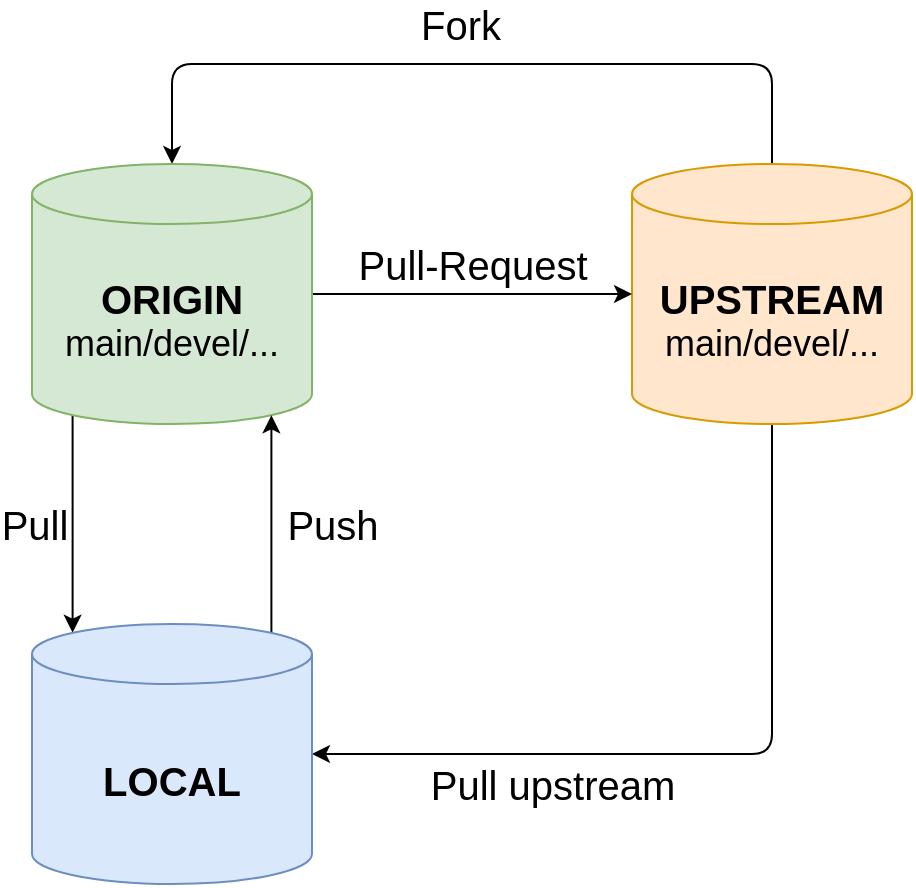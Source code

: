 <mxfile version="20.8.0" type="github">
  <diagram id="xfaApCj7F8kk9ZBanUBG" name="Page-1">
    <mxGraphModel dx="1362" dy="806" grid="1" gridSize="10" guides="1" tooltips="1" connect="1" arrows="1" fold="1" page="1" pageScale="1" pageWidth="827" pageHeight="1169" math="0" shadow="0">
      <root>
        <mxCell id="0" />
        <mxCell id="1" parent="0" />
        <mxCell id="TME0GkFgZYvYJlxy5RAf-9" style="edgeStyle=orthogonalEdgeStyle;orthogonalLoop=1;jettySize=auto;html=1;entryX=0.5;entryY=0;entryDx=0;entryDy=0;entryPerimeter=0;fontSize=20;rounded=1;" edge="1" parent="1" source="TME0GkFgZYvYJlxy5RAf-5" target="TME0GkFgZYvYJlxy5RAf-6">
          <mxGeometry relative="1" as="geometry">
            <Array as="points">
              <mxPoint x="570" y="110" />
              <mxPoint x="270" y="110" />
            </Array>
          </mxGeometry>
        </mxCell>
        <mxCell id="TME0GkFgZYvYJlxy5RAf-15" value="Fork" style="edgeLabel;html=1;align=center;verticalAlign=middle;resizable=0;points=[];fontSize=20;" vertex="1" connectable="0" parent="TME0GkFgZYvYJlxy5RAf-9">
          <mxGeometry x="-0.05" y="-1" relative="1" as="geometry">
            <mxPoint x="-16" y="-19" as="offset" />
          </mxGeometry>
        </mxCell>
        <mxCell id="TME0GkFgZYvYJlxy5RAf-12" style="edgeStyle=orthogonalEdgeStyle;rounded=1;orthogonalLoop=1;jettySize=auto;html=1;fontSize=20;entryX=1;entryY=0.5;entryDx=0;entryDy=0;entryPerimeter=0;" edge="1" parent="1" source="TME0GkFgZYvYJlxy5RAf-5" target="TME0GkFgZYvYJlxy5RAf-8">
          <mxGeometry relative="1" as="geometry">
            <mxPoint x="360" y="460" as="targetPoint" />
            <Array as="points">
              <mxPoint x="570" y="455" />
            </Array>
          </mxGeometry>
        </mxCell>
        <mxCell id="TME0GkFgZYvYJlxy5RAf-16" value="Pull upstream" style="edgeLabel;html=1;align=center;verticalAlign=middle;resizable=0;points=[];fontSize=20;" vertex="1" connectable="0" parent="TME0GkFgZYvYJlxy5RAf-12">
          <mxGeometry x="0.311" y="-1" relative="1" as="geometry">
            <mxPoint x="-16" y="16" as="offset" />
          </mxGeometry>
        </mxCell>
        <mxCell id="TME0GkFgZYvYJlxy5RAf-5" value="&lt;font style=&quot;&quot;&gt;&lt;b style=&quot;font-size: 20px;&quot;&gt;UPSTREAM&lt;/b&gt;&lt;br&gt;&lt;font style=&quot;font-size: 18px;&quot;&gt;main/devel/...&lt;/font&gt;&lt;br&gt;&lt;/font&gt;" style="shape=cylinder3;whiteSpace=wrap;html=1;boundedLbl=1;backgroundOutline=1;size=15;fillColor=#ffe6cc;strokeColor=#d79b00;" vertex="1" parent="1">
          <mxGeometry x="500" y="160" width="140" height="130" as="geometry" />
        </mxCell>
        <mxCell id="TME0GkFgZYvYJlxy5RAf-10" style="edgeStyle=orthogonalEdgeStyle;rounded=1;orthogonalLoop=1;jettySize=auto;html=1;entryX=0.145;entryY=0;entryDx=0;entryDy=4.35;entryPerimeter=0;fontSize=20;exitX=0.145;exitY=1;exitDx=0;exitDy=-4.35;exitPerimeter=0;" edge="1" parent="1" source="TME0GkFgZYvYJlxy5RAf-6" target="TME0GkFgZYvYJlxy5RAf-8">
          <mxGeometry relative="1" as="geometry" />
        </mxCell>
        <mxCell id="TME0GkFgZYvYJlxy5RAf-20" value="Pull" style="edgeLabel;html=1;align=center;verticalAlign=middle;resizable=0;points=[];fontSize=20;" vertex="1" connectable="0" parent="TME0GkFgZYvYJlxy5RAf-10">
          <mxGeometry x="-0.184" y="3" relative="1" as="geometry">
            <mxPoint x="-23" y="10" as="offset" />
          </mxGeometry>
        </mxCell>
        <mxCell id="TME0GkFgZYvYJlxy5RAf-13" style="edgeStyle=orthogonalEdgeStyle;rounded=1;orthogonalLoop=1;jettySize=auto;html=1;entryX=0;entryY=0.5;entryDx=0;entryDy=0;entryPerimeter=0;fontSize=20;" edge="1" parent="1" source="TME0GkFgZYvYJlxy5RAf-6" target="TME0GkFgZYvYJlxy5RAf-5">
          <mxGeometry relative="1" as="geometry" />
        </mxCell>
        <mxCell id="TME0GkFgZYvYJlxy5RAf-14" value="Pull-Request" style="edgeLabel;html=1;align=center;verticalAlign=middle;resizable=0;points=[];fontSize=20;" vertex="1" connectable="0" parent="TME0GkFgZYvYJlxy5RAf-13">
          <mxGeometry x="-0.175" relative="1" as="geometry">
            <mxPoint x="14" y="-15" as="offset" />
          </mxGeometry>
        </mxCell>
        <mxCell id="TME0GkFgZYvYJlxy5RAf-6" value="&lt;font style=&quot;&quot;&gt;&lt;b style=&quot;font-size: 20px;&quot;&gt;ORIGIN&lt;/b&gt;&lt;br&gt;&lt;font style=&quot;font-size: 18px;&quot;&gt;main/devel/...&lt;/font&gt;&lt;br&gt;&lt;/font&gt;" style="shape=cylinder3;whiteSpace=wrap;html=1;boundedLbl=1;backgroundOutline=1;size=15;fillColor=#d5e8d4;strokeColor=#82b366;" vertex="1" parent="1">
          <mxGeometry x="200" y="160" width="140" height="130" as="geometry" />
        </mxCell>
        <mxCell id="TME0GkFgZYvYJlxy5RAf-11" style="edgeStyle=orthogonalEdgeStyle;rounded=1;orthogonalLoop=1;jettySize=auto;html=1;entryX=0.855;entryY=1;entryDx=0;entryDy=-4.35;entryPerimeter=0;fontSize=20;exitX=0.855;exitY=0;exitDx=0;exitDy=4.35;exitPerimeter=0;" edge="1" parent="1" source="TME0GkFgZYvYJlxy5RAf-8" target="TME0GkFgZYvYJlxy5RAf-6">
          <mxGeometry relative="1" as="geometry">
            <mxPoint x="320" y="390" as="sourcePoint" />
          </mxGeometry>
        </mxCell>
        <mxCell id="TME0GkFgZYvYJlxy5RAf-19" value="Push" style="edgeLabel;html=1;align=center;verticalAlign=middle;resizable=0;points=[];fontSize=20;" vertex="1" connectable="0" parent="TME0GkFgZYvYJlxy5RAf-11">
          <mxGeometry x="-0.202" y="2" relative="1" as="geometry">
            <mxPoint x="32" y="-11" as="offset" />
          </mxGeometry>
        </mxCell>
        <mxCell id="TME0GkFgZYvYJlxy5RAf-8" value="&lt;font style=&quot;font-size: 20px;&quot;&gt;&lt;b&gt;LOCAL&lt;/b&gt;&lt;/font&gt;" style="shape=cylinder3;whiteSpace=wrap;html=1;boundedLbl=1;backgroundOutline=1;size=15;fillColor=#dae8fc;strokeColor=#6c8ebf;" vertex="1" parent="1">
          <mxGeometry x="200" y="390" width="140" height="130" as="geometry" />
        </mxCell>
      </root>
    </mxGraphModel>
  </diagram>
</mxfile>
